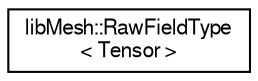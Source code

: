 digraph "Graphical Class Hierarchy"
{
  edge [fontname="FreeSans",fontsize="10",labelfontname="FreeSans",labelfontsize="10"];
  node [fontname="FreeSans",fontsize="10",shape=record];
  rankdir="LR";
  Node1 [label="libMesh::RawFieldType\l\< Tensor \>",height=0.2,width=0.4,color="black", fillcolor="white", style="filled",URL="$structlibMesh_1_1RawFieldType_3_01Tensor_01_4.html"];
}
